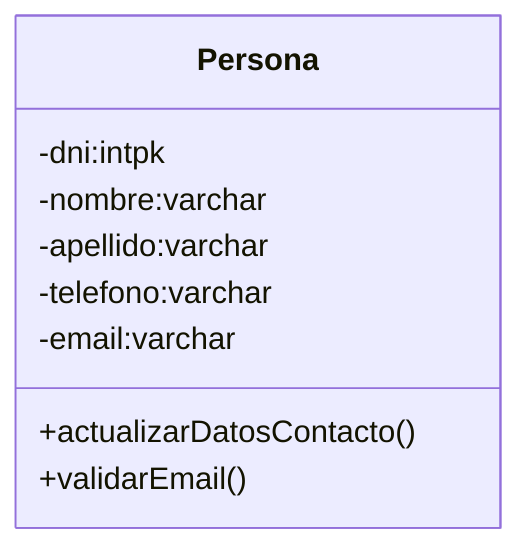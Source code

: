 classDiagram

class Persona{
-dni:intpk
-nombre:varchar
-apellido:varchar
-telefono:varchar
-email:varchar
+actualizarDatosContacto()
+validarEmail()
}